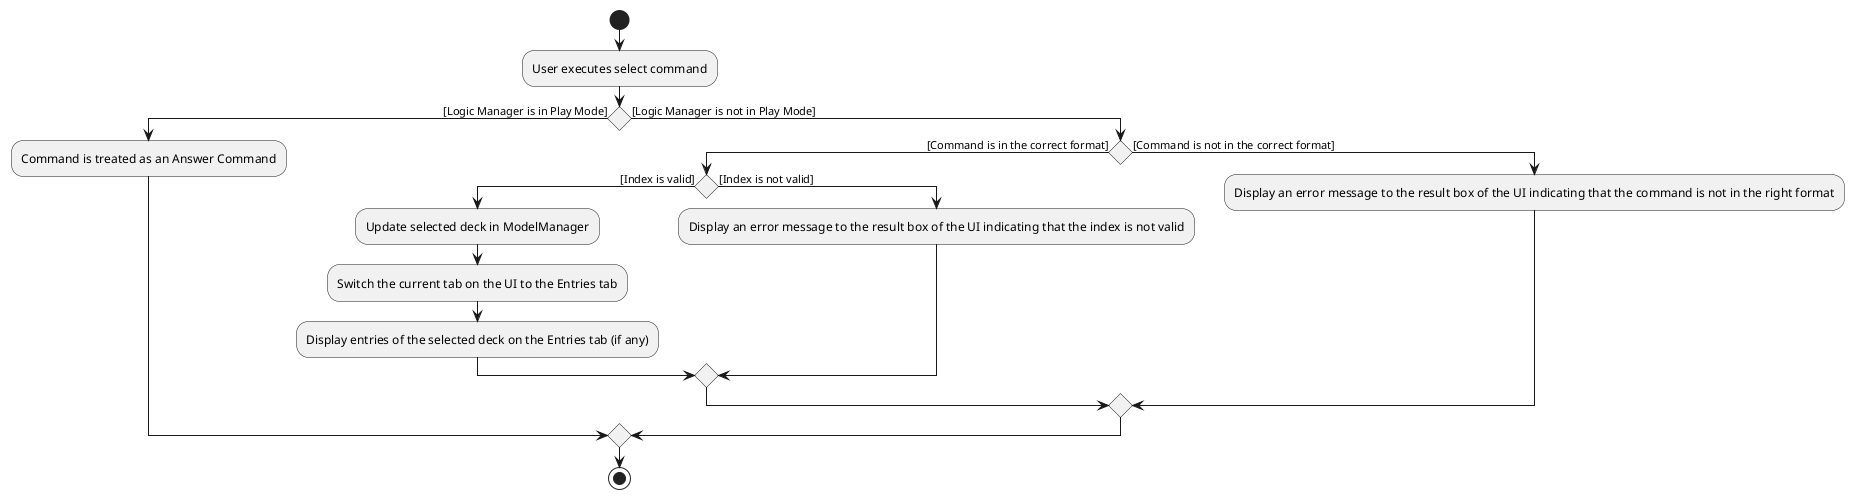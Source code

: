 @startuml
start
:User executes select command;
if() then ([Logic Manager is in Play Mode])
:Command is treated as an Answer Command;
else([Logic Manager is not in Play Mode])
if() then([Command is in the correct format])
if() then([Index is valid])
:Update selected deck in ModelManager;
:Switch the current tab on the UI to the Entries tab;
:Display entries of the selected deck on the Entries tab (if any);
else([Index is not valid])
:Display an error message to the result box of the UI indicating that the index is not valid;
endif
else([Command is not in the correct format])
:Display an error message to the result box of the UI indicating that the command is not in the right format;
endif
endif
stop
@enduml
